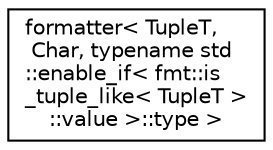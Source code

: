 digraph "Graphical Class Hierarchy"
{
  edge [fontname="Helvetica",fontsize="10",labelfontname="Helvetica",labelfontsize="10"];
  node [fontname="Helvetica",fontsize="10",shape=record];
  rankdir="LR";
  Node1 [label="formatter\< TupleT,\l Char, typename std\l::enable_if\< fmt::is\l_tuple_like\< TupleT \>\l::value \>::type \>",height=0.2,width=0.4,color="black", fillcolor="white", style="filled",URL="$structformatter_3_01_tuple_t_00_01_char_00_01typename_01std_1_1enable__if_3_01fmt_1_1is__tuple__a8a88f793f5f612c28a21643fc88182d.html"];
}
